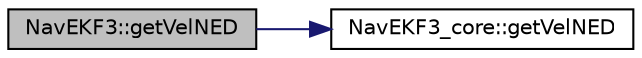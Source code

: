digraph "NavEKF3::getVelNED"
{
 // INTERACTIVE_SVG=YES
  edge [fontname="Helvetica",fontsize="10",labelfontname="Helvetica",labelfontsize="10"];
  node [fontname="Helvetica",fontsize="10",shape=record];
  rankdir="LR";
  Node1 [label="NavEKF3::getVelNED",height=0.2,width=0.4,color="black", fillcolor="grey75", style="filled", fontcolor="black"];
  Node1 -> Node2 [color="midnightblue",fontsize="10",style="solid",fontname="Helvetica"];
  Node2 [label="NavEKF3_core::getVelNED",height=0.2,width=0.4,color="black", fillcolor="white", style="filled",URL="$classNavEKF3__core.html#a2156a2a0a285a47492540795d0aa530e"];
}
